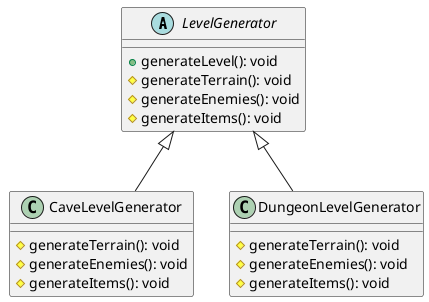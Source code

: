 @startuml
hide footbox

abstract class LevelGenerator {
    +generateLevel(): void
    #generateTerrain(): void
    #generateEnemies(): void
    #generateItems(): void
}

class CaveLevelGenerator {
    #generateTerrain(): void
    #generateEnemies(): void
    #generateItems(): void
}

class DungeonLevelGenerator {
    #generateTerrain(): void
    #generateEnemies(): void
    #generateItems(): void
}

LevelGenerator <|-- CaveLevelGenerator
LevelGenerator <|-- DungeonLevelGenerator

@enduml

